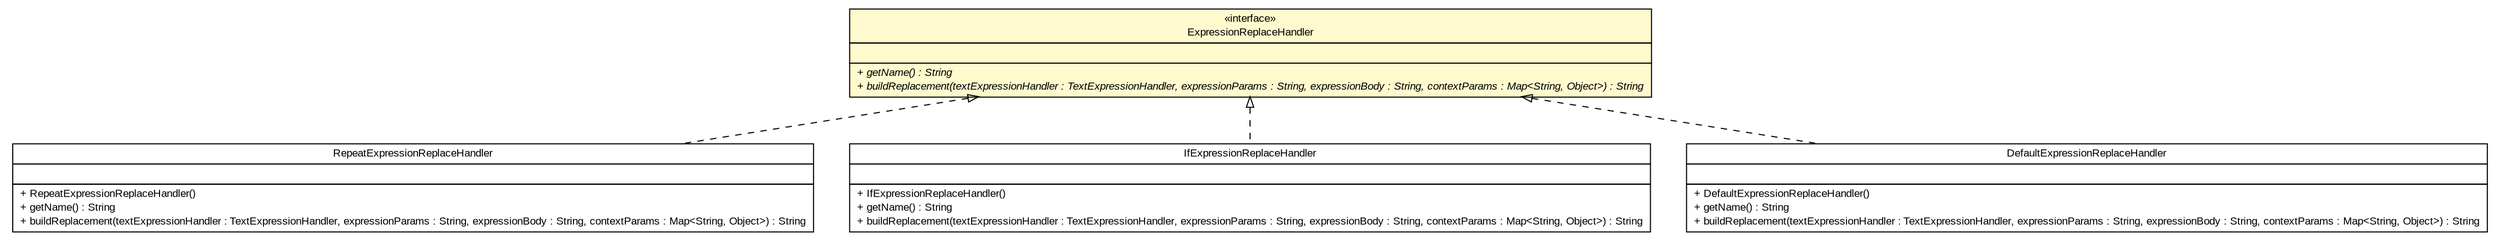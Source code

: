 #!/usr/local/bin/dot
#
# Class diagram 
# Generated by UMLGraph version R5_6 (http://www.umlgraph.org/)
#

digraph G {
	edge [fontname="arial",fontsize=10,labelfontname="arial",labelfontsize=10];
	node [fontname="arial",fontsize=10,shape=plaintext];
	nodesep=0.25;
	ranksep=0.5;
	// br.gov.to.sefaz.util.pdf.handler.RepeatExpressionReplaceHandler
	c1380 [label=<<table title="br.gov.to.sefaz.util.pdf.handler.RepeatExpressionReplaceHandler" border="0" cellborder="1" cellspacing="0" cellpadding="2" port="p" href="./RepeatExpressionReplaceHandler.html">
		<tr><td><table border="0" cellspacing="0" cellpadding="1">
<tr><td align="center" balign="center"> RepeatExpressionReplaceHandler </td></tr>
		</table></td></tr>
		<tr><td><table border="0" cellspacing="0" cellpadding="1">
<tr><td align="left" balign="left">  </td></tr>
		</table></td></tr>
		<tr><td><table border="0" cellspacing="0" cellpadding="1">
<tr><td align="left" balign="left"> + RepeatExpressionReplaceHandler() </td></tr>
<tr><td align="left" balign="left"> + getName() : String </td></tr>
<tr><td align="left" balign="left"> + buildReplacement(textExpressionHandler : TextExpressionHandler, expressionParams : String, expressionBody : String, contextParams : Map&lt;String, Object&gt;) : String </td></tr>
		</table></td></tr>
		</table>>, URL="./RepeatExpressionReplaceHandler.html", fontname="arial", fontcolor="black", fontsize=10.0];
	// br.gov.to.sefaz.util.pdf.handler.IfExpressionReplaceHandler
	c1382 [label=<<table title="br.gov.to.sefaz.util.pdf.handler.IfExpressionReplaceHandler" border="0" cellborder="1" cellspacing="0" cellpadding="2" port="p" href="./IfExpressionReplaceHandler.html">
		<tr><td><table border="0" cellspacing="0" cellpadding="1">
<tr><td align="center" balign="center"> IfExpressionReplaceHandler </td></tr>
		</table></td></tr>
		<tr><td><table border="0" cellspacing="0" cellpadding="1">
<tr><td align="left" balign="left">  </td></tr>
		</table></td></tr>
		<tr><td><table border="0" cellspacing="0" cellpadding="1">
<tr><td align="left" balign="left"> + IfExpressionReplaceHandler() </td></tr>
<tr><td align="left" balign="left"> + getName() : String </td></tr>
<tr><td align="left" balign="left"> + buildReplacement(textExpressionHandler : TextExpressionHandler, expressionParams : String, expressionBody : String, contextParams : Map&lt;String, Object&gt;) : String </td></tr>
		</table></td></tr>
		</table>>, URL="./IfExpressionReplaceHandler.html", fontname="arial", fontcolor="black", fontsize=10.0];
	// br.gov.to.sefaz.util.pdf.handler.ExpressionReplaceHandler
	c1383 [label=<<table title="br.gov.to.sefaz.util.pdf.handler.ExpressionReplaceHandler" border="0" cellborder="1" cellspacing="0" cellpadding="2" port="p" bgcolor="lemonChiffon" href="./ExpressionReplaceHandler.html">
		<tr><td><table border="0" cellspacing="0" cellpadding="1">
<tr><td align="center" balign="center"> &#171;interface&#187; </td></tr>
<tr><td align="center" balign="center"> ExpressionReplaceHandler </td></tr>
		</table></td></tr>
		<tr><td><table border="0" cellspacing="0" cellpadding="1">
<tr><td align="left" balign="left">  </td></tr>
		</table></td></tr>
		<tr><td><table border="0" cellspacing="0" cellpadding="1">
<tr><td align="left" balign="left"><font face="arial italic" point-size="10.0"> + getName() : String </font></td></tr>
<tr><td align="left" balign="left"><font face="arial italic" point-size="10.0"> + buildReplacement(textExpressionHandler : TextExpressionHandler, expressionParams : String, expressionBody : String, contextParams : Map&lt;String, Object&gt;) : String </font></td></tr>
		</table></td></tr>
		</table>>, URL="./ExpressionReplaceHandler.html", fontname="arial", fontcolor="black", fontsize=10.0];
	// br.gov.to.sefaz.util.pdf.handler.DefaultExpressionReplaceHandler
	c1384 [label=<<table title="br.gov.to.sefaz.util.pdf.handler.DefaultExpressionReplaceHandler" border="0" cellborder="1" cellspacing="0" cellpadding="2" port="p" href="./DefaultExpressionReplaceHandler.html">
		<tr><td><table border="0" cellspacing="0" cellpadding="1">
<tr><td align="center" balign="center"> DefaultExpressionReplaceHandler </td></tr>
		</table></td></tr>
		<tr><td><table border="0" cellspacing="0" cellpadding="1">
<tr><td align="left" balign="left">  </td></tr>
		</table></td></tr>
		<tr><td><table border="0" cellspacing="0" cellpadding="1">
<tr><td align="left" balign="left"> + DefaultExpressionReplaceHandler() </td></tr>
<tr><td align="left" balign="left"> + getName() : String </td></tr>
<tr><td align="left" balign="left"> + buildReplacement(textExpressionHandler : TextExpressionHandler, expressionParams : String, expressionBody : String, contextParams : Map&lt;String, Object&gt;) : String </td></tr>
		</table></td></tr>
		</table>>, URL="./DefaultExpressionReplaceHandler.html", fontname="arial", fontcolor="black", fontsize=10.0];
	//br.gov.to.sefaz.util.pdf.handler.RepeatExpressionReplaceHandler implements br.gov.to.sefaz.util.pdf.handler.ExpressionReplaceHandler
	c1383:p -> c1380:p [dir=back,arrowtail=empty,style=dashed];
	//br.gov.to.sefaz.util.pdf.handler.IfExpressionReplaceHandler implements br.gov.to.sefaz.util.pdf.handler.ExpressionReplaceHandler
	c1383:p -> c1382:p [dir=back,arrowtail=empty,style=dashed];
	//br.gov.to.sefaz.util.pdf.handler.DefaultExpressionReplaceHandler implements br.gov.to.sefaz.util.pdf.handler.ExpressionReplaceHandler
	c1383:p -> c1384:p [dir=back,arrowtail=empty,style=dashed];
}

